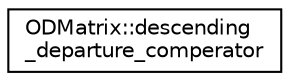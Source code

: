 digraph "Graphical Class Hierarchy"
{
  edge [fontname="Helvetica",fontsize="10",labelfontname="Helvetica",labelfontsize="10"];
  node [fontname="Helvetica",fontsize="10",shape=record];
  rankdir="LR";
  Node0 [label="ODMatrix::descending\l_departure_comperator",height=0.2,width=0.4,color="black", fillcolor="white", style="filled",URL="$d2/ddd/class_o_d_matrix_1_1descending__departure__comperator.html",tooltip="Used for sorting vehicles by their departure (latest first) "];
}

